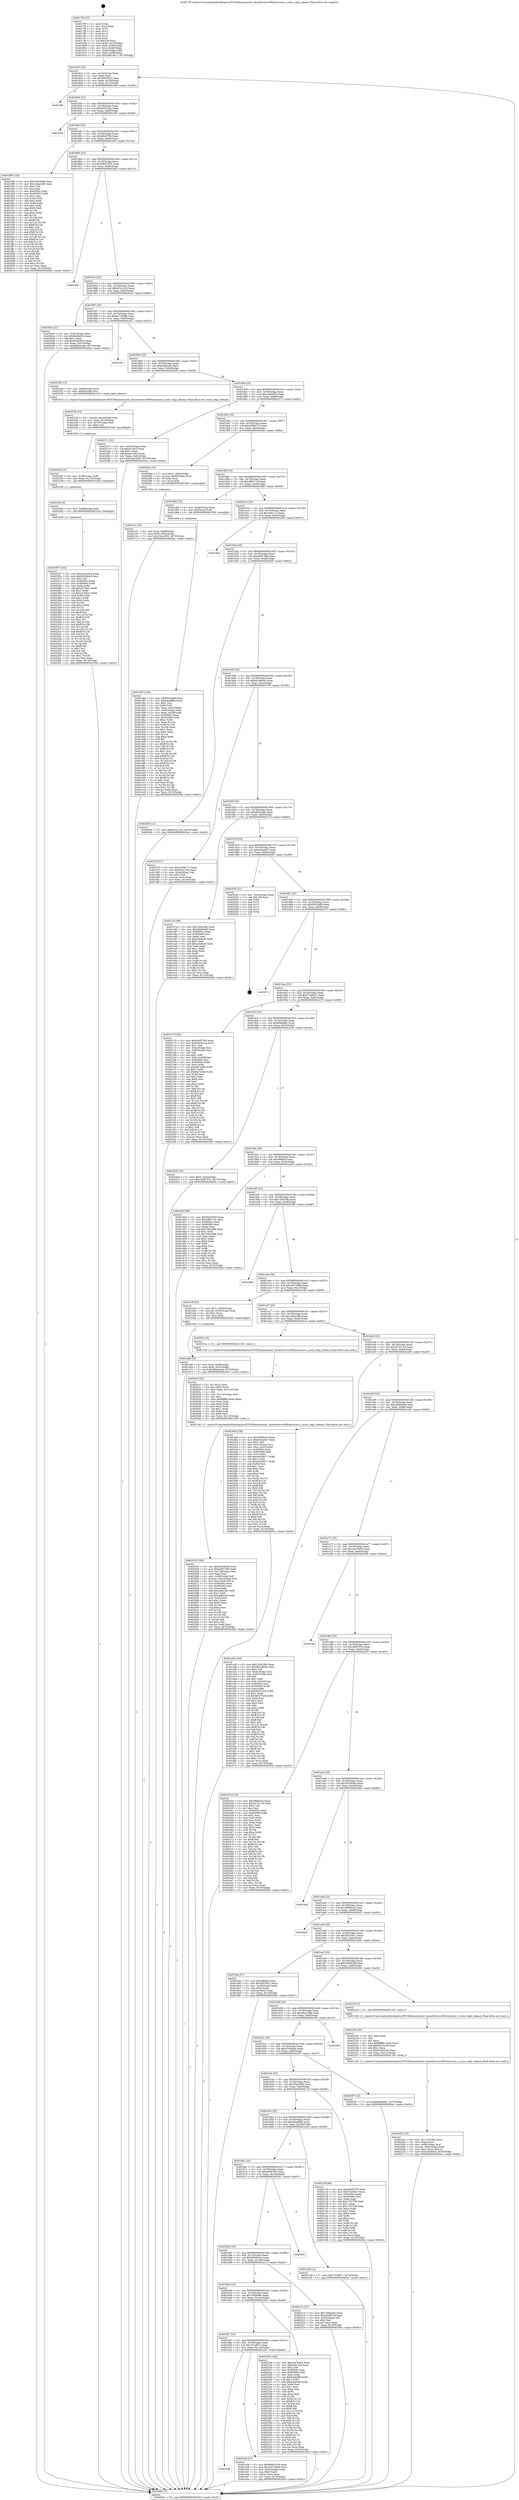 digraph "0x4017f0" {
  label = "0x4017f0 (/mnt/c/Users/mathe/Desktop/tcc/POCII/binaries/extr_linuxdriverss390charzcore.c_zcore_reipl_release_Final-ollvm.out::main(0))"
  labelloc = "t"
  node[shape=record]

  Entry [label="",width=0.3,height=0.3,shape=circle,fillcolor=black,style=filled]
  "0x40181f" [label="{
     0x40181f [23]\l
     | [instrs]\l
     &nbsp;&nbsp;0x40181f \<+3\>: mov -0x74(%rbp),%eax\l
     &nbsp;&nbsp;0x401822 \<+2\>: mov %eax,%ecx\l
     &nbsp;&nbsp;0x401824 \<+6\>: sub $0x8391f912,%ecx\l
     &nbsp;&nbsp;0x40182a \<+3\>: mov %eax,-0x78(%rbp)\l
     &nbsp;&nbsp;0x40182d \<+3\>: mov %ecx,-0x7c(%rbp)\l
     &nbsp;&nbsp;0x401830 \<+6\>: je 0000000000401bf5 \<main+0x405\>\l
  }"]
  "0x401bf5" [label="{
     0x401bf5\l
  }", style=dashed]
  "0x401836" [label="{
     0x401836 [22]\l
     | [instrs]\l
     &nbsp;&nbsp;0x401836 \<+5\>: jmp 000000000040183b \<main+0x4b\>\l
     &nbsp;&nbsp;0x40183b \<+3\>: mov -0x78(%rbp),%eax\l
     &nbsp;&nbsp;0x40183e \<+5\>: sub $0x8a507a4c,%eax\l
     &nbsp;&nbsp;0x401843 \<+3\>: mov %eax,-0x80(%rbp)\l
     &nbsp;&nbsp;0x401846 \<+6\>: je 0000000000401c85 \<main+0x495\>\l
  }"]
  Exit [label="",width=0.3,height=0.3,shape=circle,fillcolor=black,style=filled,peripheries=2]
  "0x401c85" [label="{
     0x401c85\l
  }", style=dashed]
  "0x40184c" [label="{
     0x40184c [25]\l
     | [instrs]\l
     &nbsp;&nbsp;0x40184c \<+5\>: jmp 0000000000401851 \<main+0x61\>\l
     &nbsp;&nbsp;0x401851 \<+3\>: mov -0x78(%rbp),%eax\l
     &nbsp;&nbsp;0x401854 \<+5\>: sub $0x8fc42794,%eax\l
     &nbsp;&nbsp;0x401859 \<+6\>: mov %eax,-0x84(%rbp)\l
     &nbsp;&nbsp;0x40185f \<+6\>: je 0000000000401f94 \<main+0x7a4\>\l
  }"]
  "0x402367" [label="{
     0x402367 [144]\l
     | [instrs]\l
     &nbsp;&nbsp;0x402367 \<+5\>: mov $0x2ea76404,%eax\l
     &nbsp;&nbsp;0x40236c \<+5\>: mov $0x52556cb4,%esi\l
     &nbsp;&nbsp;0x402371 \<+2\>: mov $0x1,%cl\l
     &nbsp;&nbsp;0x402373 \<+7\>: mov 0x40505c,%edx\l
     &nbsp;&nbsp;0x40237a \<+8\>: mov 0x405060,%r8d\l
     &nbsp;&nbsp;0x402382 \<+3\>: mov %edx,%r9d\l
     &nbsp;&nbsp;0x402385 \<+7\>: add $0xe2784e1,%r9d\l
     &nbsp;&nbsp;0x40238c \<+4\>: sub $0x1,%r9d\l
     &nbsp;&nbsp;0x402390 \<+7\>: sub $0xe2784e1,%r9d\l
     &nbsp;&nbsp;0x402397 \<+4\>: imul %r9d,%edx\l
     &nbsp;&nbsp;0x40239b \<+3\>: and $0x1,%edx\l
     &nbsp;&nbsp;0x40239e \<+3\>: cmp $0x0,%edx\l
     &nbsp;&nbsp;0x4023a1 \<+4\>: sete %r10b\l
     &nbsp;&nbsp;0x4023a5 \<+4\>: cmp $0xa,%r8d\l
     &nbsp;&nbsp;0x4023a9 \<+4\>: setl %r11b\l
     &nbsp;&nbsp;0x4023ad \<+3\>: mov %r10b,%bl\l
     &nbsp;&nbsp;0x4023b0 \<+3\>: xor $0xff,%bl\l
     &nbsp;&nbsp;0x4023b3 \<+3\>: mov %r11b,%r14b\l
     &nbsp;&nbsp;0x4023b6 \<+4\>: xor $0xff,%r14b\l
     &nbsp;&nbsp;0x4023ba \<+3\>: xor $0x1,%cl\l
     &nbsp;&nbsp;0x4023bd \<+3\>: mov %bl,%r15b\l
     &nbsp;&nbsp;0x4023c0 \<+4\>: and $0xff,%r15b\l
     &nbsp;&nbsp;0x4023c4 \<+3\>: and %cl,%r10b\l
     &nbsp;&nbsp;0x4023c7 \<+3\>: mov %r14b,%r12b\l
     &nbsp;&nbsp;0x4023ca \<+4\>: and $0xff,%r12b\l
     &nbsp;&nbsp;0x4023ce \<+3\>: and %cl,%r11b\l
     &nbsp;&nbsp;0x4023d1 \<+3\>: or %r10b,%r15b\l
     &nbsp;&nbsp;0x4023d4 \<+3\>: or %r11b,%r12b\l
     &nbsp;&nbsp;0x4023d7 \<+3\>: xor %r12b,%r15b\l
     &nbsp;&nbsp;0x4023da \<+3\>: or %r14b,%bl\l
     &nbsp;&nbsp;0x4023dd \<+3\>: xor $0xff,%bl\l
     &nbsp;&nbsp;0x4023e0 \<+3\>: or $0x1,%cl\l
     &nbsp;&nbsp;0x4023e3 \<+2\>: and %cl,%bl\l
     &nbsp;&nbsp;0x4023e5 \<+3\>: or %bl,%r15b\l
     &nbsp;&nbsp;0x4023e8 \<+4\>: test $0x1,%r15b\l
     &nbsp;&nbsp;0x4023ec \<+3\>: cmovne %esi,%eax\l
     &nbsp;&nbsp;0x4023ef \<+3\>: mov %eax,-0x74(%rbp)\l
     &nbsp;&nbsp;0x4023f2 \<+5\>: jmp 000000000040264c \<main+0xe5c\>\l
  }"]
  "0x401f94" [label="{
     0x401f94 [134]\l
     | [instrs]\l
     &nbsp;&nbsp;0x401f94 \<+5\>: mov $0x3633d5dd,%eax\l
     &nbsp;&nbsp;0x401f99 \<+5\>: mov $0x1d4ac286,%ecx\l
     &nbsp;&nbsp;0x401f9e \<+2\>: mov $0x1,%dl\l
     &nbsp;&nbsp;0x401fa0 \<+2\>: xor %esi,%esi\l
     &nbsp;&nbsp;0x401fa2 \<+7\>: mov 0x40505c,%edi\l
     &nbsp;&nbsp;0x401fa9 \<+8\>: mov 0x405060,%r8d\l
     &nbsp;&nbsp;0x401fb1 \<+3\>: sub $0x1,%esi\l
     &nbsp;&nbsp;0x401fb4 \<+3\>: mov %edi,%r9d\l
     &nbsp;&nbsp;0x401fb7 \<+3\>: add %esi,%r9d\l
     &nbsp;&nbsp;0x401fba \<+4\>: imul %r9d,%edi\l
     &nbsp;&nbsp;0x401fbe \<+3\>: and $0x1,%edi\l
     &nbsp;&nbsp;0x401fc1 \<+3\>: cmp $0x0,%edi\l
     &nbsp;&nbsp;0x401fc4 \<+4\>: sete %r10b\l
     &nbsp;&nbsp;0x401fc8 \<+4\>: cmp $0xa,%r8d\l
     &nbsp;&nbsp;0x401fcc \<+4\>: setl %r11b\l
     &nbsp;&nbsp;0x401fd0 \<+3\>: mov %r10b,%bl\l
     &nbsp;&nbsp;0x401fd3 \<+3\>: xor $0xff,%bl\l
     &nbsp;&nbsp;0x401fd6 \<+3\>: mov %r11b,%r14b\l
     &nbsp;&nbsp;0x401fd9 \<+4\>: xor $0xff,%r14b\l
     &nbsp;&nbsp;0x401fdd \<+3\>: xor $0x1,%dl\l
     &nbsp;&nbsp;0x401fe0 \<+3\>: mov %bl,%r15b\l
     &nbsp;&nbsp;0x401fe3 \<+4\>: and $0xff,%r15b\l
     &nbsp;&nbsp;0x401fe7 \<+3\>: and %dl,%r10b\l
     &nbsp;&nbsp;0x401fea \<+3\>: mov %r14b,%r12b\l
     &nbsp;&nbsp;0x401fed \<+4\>: and $0xff,%r12b\l
     &nbsp;&nbsp;0x401ff1 \<+3\>: and %dl,%r11b\l
     &nbsp;&nbsp;0x401ff4 \<+3\>: or %r10b,%r15b\l
     &nbsp;&nbsp;0x401ff7 \<+3\>: or %r11b,%r12b\l
     &nbsp;&nbsp;0x401ffa \<+3\>: xor %r12b,%r15b\l
     &nbsp;&nbsp;0x401ffd \<+3\>: or %r14b,%bl\l
     &nbsp;&nbsp;0x402000 \<+3\>: xor $0xff,%bl\l
     &nbsp;&nbsp;0x402003 \<+3\>: or $0x1,%dl\l
     &nbsp;&nbsp;0x402006 \<+2\>: and %dl,%bl\l
     &nbsp;&nbsp;0x402008 \<+3\>: or %bl,%r15b\l
     &nbsp;&nbsp;0x40200b \<+4\>: test $0x1,%r15b\l
     &nbsp;&nbsp;0x40200f \<+3\>: cmovne %ecx,%eax\l
     &nbsp;&nbsp;0x402012 \<+3\>: mov %eax,-0x74(%rbp)\l
     &nbsp;&nbsp;0x402015 \<+5\>: jmp 000000000040264c \<main+0xe5c\>\l
  }"]
  "0x401865" [label="{
     0x401865 [25]\l
     | [instrs]\l
     &nbsp;&nbsp;0x401865 \<+5\>: jmp 000000000040186a \<main+0x7a\>\l
     &nbsp;&nbsp;0x40186a \<+3\>: mov -0x78(%rbp),%eax\l
     &nbsp;&nbsp;0x40186d \<+5\>: sub $0x99001979,%eax\l
     &nbsp;&nbsp;0x401872 \<+6\>: mov %eax,-0x88(%rbp)\l
     &nbsp;&nbsp;0x401878 \<+6\>: je 0000000000402403 \<main+0xc13\>\l
  }"]
  "0x40235e" [label="{
     0x40235e [9]\l
     | [instrs]\l
     &nbsp;&nbsp;0x40235e \<+4\>: mov -0x68(%rbp),%rdi\l
     &nbsp;&nbsp;0x402362 \<+5\>: call 0000000000401030 \<free@plt\>\l
     | [calls]\l
     &nbsp;&nbsp;0x401030 \{1\} (unknown)\l
  }"]
  "0x402403" [label="{
     0x402403\l
  }", style=dashed]
  "0x40187e" [label="{
     0x40187e [25]\l
     | [instrs]\l
     &nbsp;&nbsp;0x40187e \<+5\>: jmp 0000000000401883 \<main+0x93\>\l
     &nbsp;&nbsp;0x401883 \<+3\>: mov -0x78(%rbp),%eax\l
     &nbsp;&nbsp;0x401886 \<+5\>: sub $0x9c52c142,%eax\l
     &nbsp;&nbsp;0x40188b \<+6\>: mov %eax,-0x8c(%rbp)\l
     &nbsp;&nbsp;0x401891 \<+6\>: je 00000000004020cb \<main+0x8db\>\l
  }"]
  "0x40234f" [label="{
     0x40234f [15]\l
     | [instrs]\l
     &nbsp;&nbsp;0x40234f \<+4\>: mov -0x58(%rbp),%rdi\l
     &nbsp;&nbsp;0x402353 \<+6\>: mov %eax,-0x120(%rbp)\l
     &nbsp;&nbsp;0x402359 \<+5\>: call 0000000000401030 \<free@plt\>\l
     | [calls]\l
     &nbsp;&nbsp;0x401030 \{1\} (unknown)\l
  }"]
  "0x4020cb" [label="{
     0x4020cb [31]\l
     | [instrs]\l
     &nbsp;&nbsp;0x4020cb \<+3\>: mov -0x5c(%rbp),%eax\l
     &nbsp;&nbsp;0x4020ce \<+5\>: sub $0x9b49e002,%eax\l
     &nbsp;&nbsp;0x4020d3 \<+3\>: add $0x1,%eax\l
     &nbsp;&nbsp;0x4020d6 \<+5\>: add $0x9b49e002,%eax\l
     &nbsp;&nbsp;0x4020db \<+3\>: mov %eax,-0x5c(%rbp)\l
     &nbsp;&nbsp;0x4020de \<+7\>: movl $0xdbb5ceda,-0x74(%rbp)\l
     &nbsp;&nbsp;0x4020e5 \<+5\>: jmp 000000000040264c \<main+0xe5c\>\l
  }"]
  "0x401897" [label="{
     0x401897 [25]\l
     | [instrs]\l
     &nbsp;&nbsp;0x401897 \<+5\>: jmp 000000000040189c \<main+0xac\>\l
     &nbsp;&nbsp;0x40189c \<+3\>: mov -0x78(%rbp),%eax\l
     &nbsp;&nbsp;0x40189f \<+5\>: sub $0xae730588,%eax\l
     &nbsp;&nbsp;0x4018a4 \<+6\>: mov %eax,-0x90(%rbp)\l
     &nbsp;&nbsp;0x4018aa \<+6\>: je 0000000000401d21 \<main+0x531\>\l
  }"]
  "0x402338" [label="{
     0x402338 [23]\l
     | [instrs]\l
     &nbsp;&nbsp;0x402338 \<+10\>: movabs $0x4030b6,%rdi\l
     &nbsp;&nbsp;0x402342 \<+3\>: mov %eax,-0x70(%rbp)\l
     &nbsp;&nbsp;0x402345 \<+3\>: mov -0x70(%rbp),%esi\l
     &nbsp;&nbsp;0x402348 \<+2\>: mov $0x0,%al\l
     &nbsp;&nbsp;0x40234a \<+5\>: call 0000000000401040 \<printf@plt\>\l
     | [calls]\l
     &nbsp;&nbsp;0x401040 \{1\} (unknown)\l
  }"]
  "0x401d21" [label="{
     0x401d21\l
  }", style=dashed]
  "0x4018b0" [label="{
     0x4018b0 [25]\l
     | [instrs]\l
     &nbsp;&nbsp;0x4018b0 \<+5\>: jmp 00000000004018b5 \<main+0xc5\>\l
     &nbsp;&nbsp;0x4018b5 \<+3\>: mov -0x78(%rbp),%eax\l
     &nbsp;&nbsp;0x4018b8 \<+5\>: sub $0xbcbfc244,%eax\l
     &nbsp;&nbsp;0x4018bd \<+6\>: mov %eax,-0x94(%rbp)\l
     &nbsp;&nbsp;0x4018c3 \<+6\>: je 000000000040232b \<main+0xb3b\>\l
  }"]
  "0x40225c" [label="{
     0x40225c [32]\l
     | [instrs]\l
     &nbsp;&nbsp;0x40225c \<+6\>: mov -0x11c(%rbp),%ecx\l
     &nbsp;&nbsp;0x402262 \<+3\>: imul %eax,%ecx\l
     &nbsp;&nbsp;0x402265 \<+4\>: mov -0x68(%rbp),%rsi\l
     &nbsp;&nbsp;0x402269 \<+4\>: movslq -0x6c(%rbp),%rdi\l
     &nbsp;&nbsp;0x40226d \<+3\>: mov %ecx,(%rsi,%rdi,4)\l
     &nbsp;&nbsp;0x402270 \<+7\>: movl $0xc2826d16,-0x74(%rbp)\l
     &nbsp;&nbsp;0x402277 \<+5\>: jmp 000000000040264c \<main+0xe5c\>\l
  }"]
  "0x40232b" [label="{
     0x40232b [13]\l
     | [instrs]\l
     &nbsp;&nbsp;0x40232b \<+4\>: mov -0x58(%rbp),%rdi\l
     &nbsp;&nbsp;0x40232f \<+4\>: mov -0x68(%rbp),%rsi\l
     &nbsp;&nbsp;0x402333 \<+5\>: call 0000000000401610 \<zcore_reipl_release\>\l
     | [calls]\l
     &nbsp;&nbsp;0x401610 \{1\} (/mnt/c/Users/mathe/Desktop/tcc/POCII/binaries/extr_linuxdriverss390charzcore.c_zcore_reipl_release_Final-ollvm.out::zcore_reipl_release)\l
  }"]
  "0x4018c9" [label="{
     0x4018c9 [25]\l
     | [instrs]\l
     &nbsp;&nbsp;0x4018c9 \<+5\>: jmp 00000000004018ce \<main+0xde\>\l
     &nbsp;&nbsp;0x4018ce \<+3\>: mov -0x78(%rbp),%eax\l
     &nbsp;&nbsp;0x4018d1 \<+5\>: sub $0xc2826d16,%eax\l
     &nbsp;&nbsp;0x4018d6 \<+6\>: mov %eax,-0x98(%rbp)\l
     &nbsp;&nbsp;0x4018dc \<+6\>: je 000000000040227c \<main+0xa8c\>\l
  }"]
  "0x402234" [label="{
     0x402234 [40]\l
     | [instrs]\l
     &nbsp;&nbsp;0x402234 \<+5\>: mov $0x2,%ecx\l
     &nbsp;&nbsp;0x402239 \<+1\>: cltd\l
     &nbsp;&nbsp;0x40223a \<+2\>: idiv %ecx\l
     &nbsp;&nbsp;0x40223c \<+6\>: imul $0xfffffffe,%edx,%ecx\l
     &nbsp;&nbsp;0x402242 \<+6\>: add $0x8332d1d8,%ecx\l
     &nbsp;&nbsp;0x402248 \<+3\>: add $0x1,%ecx\l
     &nbsp;&nbsp;0x40224b \<+6\>: sub $0x8332d1d8,%ecx\l
     &nbsp;&nbsp;0x402251 \<+6\>: mov %ecx,-0x11c(%rbp)\l
     &nbsp;&nbsp;0x402257 \<+5\>: call 0000000000401160 \<next_i\>\l
     | [calls]\l
     &nbsp;&nbsp;0x401160 \{1\} (/mnt/c/Users/mathe/Desktop/tcc/POCII/binaries/extr_linuxdriverss390charzcore.c_zcore_reipl_release_Final-ollvm.out::next_i)\l
  }"]
  "0x40227c" [label="{
     0x40227c [31]\l
     | [instrs]\l
     &nbsp;&nbsp;0x40227c \<+3\>: mov -0x6c(%rbp),%eax\l
     &nbsp;&nbsp;0x40227f \<+5\>: sub $0xec1c81f,%eax\l
     &nbsp;&nbsp;0x402284 \<+3\>: add $0x1,%eax\l
     &nbsp;&nbsp;0x402287 \<+5\>: add $0xec1c81f,%eax\l
     &nbsp;&nbsp;0x40228c \<+3\>: mov %eax,-0x6c(%rbp)\l
     &nbsp;&nbsp;0x40228f \<+7\>: movl $0x53ac4385,-0x74(%rbp)\l
     &nbsp;&nbsp;0x402296 \<+5\>: jmp 000000000040264c \<main+0xe5c\>\l
  }"]
  "0x4018e2" [label="{
     0x4018e2 [25]\l
     | [instrs]\l
     &nbsp;&nbsp;0x4018e2 \<+5\>: jmp 00000000004018e7 \<main+0xf7\>\l
     &nbsp;&nbsp;0x4018e7 \<+3\>: mov -0x78(%rbp),%eax\l
     &nbsp;&nbsp;0x4018ea \<+5\>: sub $0xc5086715,%eax\l
     &nbsp;&nbsp;0x4018ef \<+6\>: mov %eax,-0x9c(%rbp)\l
     &nbsp;&nbsp;0x4018f5 \<+6\>: je 00000000004020ea \<main+0x8fa\>\l
  }"]
  "0x402101" [label="{
     0x402101 [23]\l
     | [instrs]\l
     &nbsp;&nbsp;0x402101 \<+4\>: mov %rax,-0x68(%rbp)\l
     &nbsp;&nbsp;0x402105 \<+7\>: movl $0x0,-0x6c(%rbp)\l
     &nbsp;&nbsp;0x40210c \<+7\>: movl $0x53ac4385,-0x74(%rbp)\l
     &nbsp;&nbsp;0x402113 \<+5\>: jmp 000000000040264c \<main+0xe5c\>\l
  }"]
  "0x4020ea" [label="{
     0x4020ea [23]\l
     | [instrs]\l
     &nbsp;&nbsp;0x4020ea \<+7\>: movl $0x1,-0x60(%rbp)\l
     &nbsp;&nbsp;0x4020f1 \<+4\>: movslq -0x60(%rbp),%rax\l
     &nbsp;&nbsp;0x4020f5 \<+4\>: shl $0x2,%rax\l
     &nbsp;&nbsp;0x4020f9 \<+3\>: mov %rax,%rdi\l
     &nbsp;&nbsp;0x4020fc \<+5\>: call 0000000000401050 \<malloc@plt\>\l
     | [calls]\l
     &nbsp;&nbsp;0x401050 \{1\} (unknown)\l
  }"]
  "0x4018fb" [label="{
     0x4018fb [25]\l
     | [instrs]\l
     &nbsp;&nbsp;0x4018fb \<+5\>: jmp 0000000000401900 \<main+0x110\>\l
     &nbsp;&nbsp;0x401900 \<+3\>: mov -0x78(%rbp),%eax\l
     &nbsp;&nbsp;0x401903 \<+5\>: sub $0xcf8071c6,%eax\l
     &nbsp;&nbsp;0x401908 \<+6\>: mov %eax,-0xa0(%rbp)\l
     &nbsp;&nbsp;0x40190e \<+6\>: je 0000000000401d85 \<main+0x595\>\l
  }"]
  "0x402053" [label="{
     0x402053 [108]\l
     | [instrs]\l
     &nbsp;&nbsp;0x402053 \<+5\>: mov $0x3633d5dd,%ecx\l
     &nbsp;&nbsp;0x402058 \<+5\>: mov $0xd2f573d9,%edx\l
     &nbsp;&nbsp;0x40205d \<+6\>: mov -0x118(%rbp),%esi\l
     &nbsp;&nbsp;0x402063 \<+3\>: imul %eax,%esi\l
     &nbsp;&nbsp;0x402066 \<+4\>: mov -0x58(%rbp),%r8\l
     &nbsp;&nbsp;0x40206a \<+4\>: movslq -0x5c(%rbp),%r9\l
     &nbsp;&nbsp;0x40206e \<+4\>: mov %esi,(%r8,%r9,4)\l
     &nbsp;&nbsp;0x402072 \<+7\>: mov 0x40505c,%eax\l
     &nbsp;&nbsp;0x402079 \<+7\>: mov 0x405060,%esi\l
     &nbsp;&nbsp;0x402080 \<+2\>: mov %eax,%edi\l
     &nbsp;&nbsp;0x402082 \<+6\>: add $0xca8dc26c,%edi\l
     &nbsp;&nbsp;0x402088 \<+3\>: sub $0x1,%edi\l
     &nbsp;&nbsp;0x40208b \<+6\>: sub $0xca8dc26c,%edi\l
     &nbsp;&nbsp;0x402091 \<+3\>: imul %edi,%eax\l
     &nbsp;&nbsp;0x402094 \<+3\>: and $0x1,%eax\l
     &nbsp;&nbsp;0x402097 \<+3\>: cmp $0x0,%eax\l
     &nbsp;&nbsp;0x40209a \<+4\>: sete %r10b\l
     &nbsp;&nbsp;0x40209e \<+3\>: cmp $0xa,%esi\l
     &nbsp;&nbsp;0x4020a1 \<+4\>: setl %r11b\l
     &nbsp;&nbsp;0x4020a5 \<+3\>: mov %r10b,%bl\l
     &nbsp;&nbsp;0x4020a8 \<+3\>: and %r11b,%bl\l
     &nbsp;&nbsp;0x4020ab \<+3\>: xor %r11b,%r10b\l
     &nbsp;&nbsp;0x4020ae \<+3\>: or %r10b,%bl\l
     &nbsp;&nbsp;0x4020b1 \<+3\>: test $0x1,%bl\l
     &nbsp;&nbsp;0x4020b4 \<+3\>: cmovne %edx,%ecx\l
     &nbsp;&nbsp;0x4020b7 \<+3\>: mov %ecx,-0x74(%rbp)\l
     &nbsp;&nbsp;0x4020ba \<+5\>: jmp 000000000040264c \<main+0xe5c\>\l
  }"]
  "0x401d85" [label="{
     0x401d85 [13]\l
     | [instrs]\l
     &nbsp;&nbsp;0x401d85 \<+4\>: mov -0x48(%rbp),%rax\l
     &nbsp;&nbsp;0x401d89 \<+4\>: mov 0x8(%rax),%rdi\l
     &nbsp;&nbsp;0x401d8d \<+5\>: call 0000000000401060 \<atoi@plt\>\l
     | [calls]\l
     &nbsp;&nbsp;0x401060 \{1\} (unknown)\l
  }"]
  "0x401914" [label="{
     0x401914 [25]\l
     | [instrs]\l
     &nbsp;&nbsp;0x401914 \<+5\>: jmp 0000000000401919 \<main+0x129\>\l
     &nbsp;&nbsp;0x401919 \<+3\>: mov -0x78(%rbp),%eax\l
     &nbsp;&nbsp;0x40191c \<+5\>: sub $0xcfcf111a,%eax\l
     &nbsp;&nbsp;0x401921 \<+6\>: mov %eax,-0xa4(%rbp)\l
     &nbsp;&nbsp;0x401927 \<+6\>: je 0000000000402564 \<main+0xd74\>\l
  }"]
  "0x40201f" [label="{
     0x40201f [52]\l
     | [instrs]\l
     &nbsp;&nbsp;0x40201f \<+2\>: xor %ecx,%ecx\l
     &nbsp;&nbsp;0x402021 \<+5\>: mov $0x2,%edx\l
     &nbsp;&nbsp;0x402026 \<+6\>: mov %edx,-0x114(%rbp)\l
     &nbsp;&nbsp;0x40202c \<+1\>: cltd\l
     &nbsp;&nbsp;0x40202d \<+6\>: mov -0x114(%rbp),%esi\l
     &nbsp;&nbsp;0x402033 \<+2\>: idiv %esi\l
     &nbsp;&nbsp;0x402035 \<+6\>: imul $0xfffffffe,%edx,%edx\l
     &nbsp;&nbsp;0x40203b \<+2\>: mov %ecx,%edi\l
     &nbsp;&nbsp;0x40203d \<+2\>: sub %edx,%edi\l
     &nbsp;&nbsp;0x40203f \<+2\>: mov %ecx,%edx\l
     &nbsp;&nbsp;0x402041 \<+3\>: sub $0x1,%edx\l
     &nbsp;&nbsp;0x402044 \<+2\>: add %edx,%edi\l
     &nbsp;&nbsp;0x402046 \<+2\>: sub %edi,%ecx\l
     &nbsp;&nbsp;0x402048 \<+6\>: mov %ecx,-0x118(%rbp)\l
     &nbsp;&nbsp;0x40204e \<+5\>: call 0000000000401160 \<next_i\>\l
     | [calls]\l
     &nbsp;&nbsp;0x401160 \{1\} (/mnt/c/Users/mathe/Desktop/tcc/POCII/binaries/extr_linuxdriverss390charzcore.c_zcore_reipl_release_Final-ollvm.out::next_i)\l
  }"]
  "0x402564" [label="{
     0x402564\l
  }", style=dashed]
  "0x40192d" [label="{
     0x40192d [25]\l
     | [instrs]\l
     &nbsp;&nbsp;0x40192d \<+5\>: jmp 0000000000401932 \<main+0x142\>\l
     &nbsp;&nbsp;0x401932 \<+3\>: mov -0x78(%rbp),%eax\l
     &nbsp;&nbsp;0x401935 \<+5\>: sub $0xd2f573d9,%eax\l
     &nbsp;&nbsp;0x40193a \<+6\>: mov %eax,-0xa8(%rbp)\l
     &nbsp;&nbsp;0x401940 \<+6\>: je 00000000004020bf \<main+0x8cf\>\l
  }"]
  "0x401e66" [label="{
     0x401e66 [23]\l
     | [instrs]\l
     &nbsp;&nbsp;0x401e66 \<+4\>: mov %rax,-0x58(%rbp)\l
     &nbsp;&nbsp;0x401e6a \<+7\>: movl $0x0,-0x5c(%rbp)\l
     &nbsp;&nbsp;0x401e71 \<+7\>: movl $0xdbb5ceda,-0x74(%rbp)\l
     &nbsp;&nbsp;0x401e78 \<+5\>: jmp 000000000040264c \<main+0xe5c\>\l
  }"]
  "0x4020bf" [label="{
     0x4020bf [12]\l
     | [instrs]\l
     &nbsp;&nbsp;0x4020bf \<+7\>: movl $0x9c52c142,-0x74(%rbp)\l
     &nbsp;&nbsp;0x4020c6 \<+5\>: jmp 000000000040264c \<main+0xe5c\>\l
  }"]
  "0x401946" [label="{
     0x401946 [25]\l
     | [instrs]\l
     &nbsp;&nbsp;0x401946 \<+5\>: jmp 000000000040194b \<main+0x15b\>\l
     &nbsp;&nbsp;0x40194b \<+3\>: mov -0x78(%rbp),%eax\l
     &nbsp;&nbsp;0x40194e \<+5\>: sub $0xd91b8ed4,%eax\l
     &nbsp;&nbsp;0x401953 \<+6\>: mov %eax,-0xac(%rbp)\l
     &nbsp;&nbsp;0x401959 \<+6\>: je 0000000000401f79 \<main+0x789\>\l
  }"]
  "0x401bd0" [label="{
     0x401bd0\l
  }", style=dashed]
  "0x401f79" [label="{
     0x401f79 [27]\l
     | [instrs]\l
     &nbsp;&nbsp;0x401f79 \<+5\>: mov $0xc5086715,%eax\l
     &nbsp;&nbsp;0x401f7e \<+5\>: mov $0x8fc42794,%ecx\l
     &nbsp;&nbsp;0x401f83 \<+3\>: mov -0x2e(%rbp),%dl\l
     &nbsp;&nbsp;0x401f86 \<+3\>: test $0x1,%dl\l
     &nbsp;&nbsp;0x401f89 \<+3\>: cmovne %ecx,%eax\l
     &nbsp;&nbsp;0x401f8c \<+3\>: mov %eax,-0x74(%rbp)\l
     &nbsp;&nbsp;0x401f8f \<+5\>: jmp 000000000040264c \<main+0xe5c\>\l
  }"]
  "0x40195f" [label="{
     0x40195f [25]\l
     | [instrs]\l
     &nbsp;&nbsp;0x40195f \<+5\>: jmp 0000000000401964 \<main+0x174\>\l
     &nbsp;&nbsp;0x401964 \<+3\>: mov -0x78(%rbp),%eax\l
     &nbsp;&nbsp;0x401967 \<+5\>: sub $0xdbb5ceda,%eax\l
     &nbsp;&nbsp;0x40196c \<+6\>: mov %eax,-0xb0(%rbp)\l
     &nbsp;&nbsp;0x401972 \<+6\>: je 0000000000401e7d \<main+0x68d\>\l
  }"]
  "0x401e34" [label="{
     0x401e34 [27]\l
     | [instrs]\l
     &nbsp;&nbsp;0x401e34 \<+5\>: mov $0x99001979,%eax\l
     &nbsp;&nbsp;0x401e39 \<+5\>: mov $0x16274489,%ecx\l
     &nbsp;&nbsp;0x401e3e \<+3\>: mov -0x34(%rbp),%edx\l
     &nbsp;&nbsp;0x401e41 \<+3\>: cmp $0x0,%edx\l
     &nbsp;&nbsp;0x401e44 \<+3\>: cmove %ecx,%eax\l
     &nbsp;&nbsp;0x401e47 \<+3\>: mov %eax,-0x74(%rbp)\l
     &nbsp;&nbsp;0x401e4a \<+5\>: jmp 000000000040264c \<main+0xe5c\>\l
  }"]
  "0x401e7d" [label="{
     0x401e7d [88]\l
     | [instrs]\l
     &nbsp;&nbsp;0x401e7d \<+5\>: mov $0x15f4539b,%eax\l
     &nbsp;&nbsp;0x401e82 \<+5\>: mov $0x2bb9da90,%ecx\l
     &nbsp;&nbsp;0x401e87 \<+7\>: mov 0x40505c,%edx\l
     &nbsp;&nbsp;0x401e8e \<+7\>: mov 0x405060,%esi\l
     &nbsp;&nbsp;0x401e95 \<+2\>: mov %edx,%edi\l
     &nbsp;&nbsp;0x401e97 \<+6\>: sub $0xac5efa48,%edi\l
     &nbsp;&nbsp;0x401e9d \<+3\>: sub $0x1,%edi\l
     &nbsp;&nbsp;0x401ea0 \<+6\>: add $0xac5efa48,%edi\l
     &nbsp;&nbsp;0x401ea6 \<+3\>: imul %edi,%edx\l
     &nbsp;&nbsp;0x401ea9 \<+3\>: and $0x1,%edx\l
     &nbsp;&nbsp;0x401eac \<+3\>: cmp $0x0,%edx\l
     &nbsp;&nbsp;0x401eaf \<+4\>: sete %r8b\l
     &nbsp;&nbsp;0x401eb3 \<+3\>: cmp $0xa,%esi\l
     &nbsp;&nbsp;0x401eb6 \<+4\>: setl %r9b\l
     &nbsp;&nbsp;0x401eba \<+3\>: mov %r8b,%r10b\l
     &nbsp;&nbsp;0x401ebd \<+3\>: and %r9b,%r10b\l
     &nbsp;&nbsp;0x401ec0 \<+3\>: xor %r9b,%r8b\l
     &nbsp;&nbsp;0x401ec3 \<+3\>: or %r8b,%r10b\l
     &nbsp;&nbsp;0x401ec6 \<+4\>: test $0x1,%r10b\l
     &nbsp;&nbsp;0x401eca \<+3\>: cmovne %ecx,%eax\l
     &nbsp;&nbsp;0x401ecd \<+3\>: mov %eax,-0x74(%rbp)\l
     &nbsp;&nbsp;0x401ed0 \<+5\>: jmp 000000000040264c \<main+0xe5c\>\l
  }"]
  "0x401978" [label="{
     0x401978 [25]\l
     | [instrs]\l
     &nbsp;&nbsp;0x401978 \<+5\>: jmp 000000000040197d \<main+0x18d\>\l
     &nbsp;&nbsp;0x40197d \<+3\>: mov -0x78(%rbp),%eax\l
     &nbsp;&nbsp;0x401980 \<+5\>: sub $0xdc0ee8a7,%eax\l
     &nbsp;&nbsp;0x401985 \<+6\>: mov %eax,-0xb4(%rbp)\l
     &nbsp;&nbsp;0x40198b \<+6\>: je 000000000040254f \<main+0xd5f\>\l
  }"]
  "0x401bb7" [label="{
     0x401bb7 [25]\l
     | [instrs]\l
     &nbsp;&nbsp;0x401bb7 \<+5\>: jmp 0000000000401bbc \<main+0x3cc\>\l
     &nbsp;&nbsp;0x401bbc \<+3\>: mov -0x78(%rbp),%eax\l
     &nbsp;&nbsp;0x401bbf \<+5\>: sub $0x747bf07c,%eax\l
     &nbsp;&nbsp;0x401bc4 \<+6\>: mov %eax,-0x110(%rbp)\l
     &nbsp;&nbsp;0x401bca \<+6\>: je 0000000000401e34 \<main+0x644\>\l
  }"]
  "0x40254f" [label="{
     0x40254f [21]\l
     | [instrs]\l
     &nbsp;&nbsp;0x40254f \<+3\>: mov -0x2c(%rbp),%eax\l
     &nbsp;&nbsp;0x402552 \<+7\>: add $0x108,%rsp\l
     &nbsp;&nbsp;0x402559 \<+1\>: pop %rbx\l
     &nbsp;&nbsp;0x40255a \<+2\>: pop %r12\l
     &nbsp;&nbsp;0x40255c \<+2\>: pop %r13\l
     &nbsp;&nbsp;0x40255e \<+2\>: pop %r14\l
     &nbsp;&nbsp;0x402560 \<+2\>: pop %r15\l
     &nbsp;&nbsp;0x402562 \<+1\>: pop %rbp\l
     &nbsp;&nbsp;0x402563 \<+1\>: ret\l
  }"]
  "0x401991" [label="{
     0x401991 [25]\l
     | [instrs]\l
     &nbsp;&nbsp;0x401991 \<+5\>: jmp 0000000000401996 \<main+0x1a6\>\l
     &nbsp;&nbsp;0x401996 \<+3\>: mov -0x78(%rbp),%eax\l
     &nbsp;&nbsp;0x401999 \<+5\>: sub $0xf5b52b69,%eax\l
     &nbsp;&nbsp;0x40199e \<+6\>: mov %eax,-0xb8(%rbp)\l
     &nbsp;&nbsp;0x4019a4 \<+6\>: je 000000000040257c \<main+0xd8c\>\l
  }"]
  "0x40229b" [label="{
     0x40229b [144]\l
     | [instrs]\l
     &nbsp;&nbsp;0x40229b \<+5\>: mov $0x2ea76404,%eax\l
     &nbsp;&nbsp;0x4022a0 \<+5\>: mov $0xbcbfc244,%ecx\l
     &nbsp;&nbsp;0x4022a5 \<+2\>: mov $0x1,%dl\l
     &nbsp;&nbsp;0x4022a7 \<+7\>: mov 0x40505c,%esi\l
     &nbsp;&nbsp;0x4022ae \<+7\>: mov 0x405060,%edi\l
     &nbsp;&nbsp;0x4022b5 \<+3\>: mov %esi,%r8d\l
     &nbsp;&nbsp;0x4022b8 \<+7\>: sub $0xfc4ab0f8,%r8d\l
     &nbsp;&nbsp;0x4022bf \<+4\>: sub $0x1,%r8d\l
     &nbsp;&nbsp;0x4022c3 \<+7\>: add $0xfc4ab0f8,%r8d\l
     &nbsp;&nbsp;0x4022ca \<+4\>: imul %r8d,%esi\l
     &nbsp;&nbsp;0x4022ce \<+3\>: and $0x1,%esi\l
     &nbsp;&nbsp;0x4022d1 \<+3\>: cmp $0x0,%esi\l
     &nbsp;&nbsp;0x4022d4 \<+4\>: sete %r9b\l
     &nbsp;&nbsp;0x4022d8 \<+3\>: cmp $0xa,%edi\l
     &nbsp;&nbsp;0x4022db \<+4\>: setl %r10b\l
     &nbsp;&nbsp;0x4022df \<+3\>: mov %r9b,%r11b\l
     &nbsp;&nbsp;0x4022e2 \<+4\>: xor $0xff,%r11b\l
     &nbsp;&nbsp;0x4022e6 \<+3\>: mov %r10b,%bl\l
     &nbsp;&nbsp;0x4022e9 \<+3\>: xor $0xff,%bl\l
     &nbsp;&nbsp;0x4022ec \<+3\>: xor $0x0,%dl\l
     &nbsp;&nbsp;0x4022ef \<+3\>: mov %r11b,%r14b\l
     &nbsp;&nbsp;0x4022f2 \<+4\>: and $0x0,%r14b\l
     &nbsp;&nbsp;0x4022f6 \<+3\>: and %dl,%r9b\l
     &nbsp;&nbsp;0x4022f9 \<+3\>: mov %bl,%r15b\l
     &nbsp;&nbsp;0x4022fc \<+4\>: and $0x0,%r15b\l
     &nbsp;&nbsp;0x402300 \<+3\>: and %dl,%r10b\l
     &nbsp;&nbsp;0x402303 \<+3\>: or %r9b,%r14b\l
     &nbsp;&nbsp;0x402306 \<+3\>: or %r10b,%r15b\l
     &nbsp;&nbsp;0x402309 \<+3\>: xor %r15b,%r14b\l
     &nbsp;&nbsp;0x40230c \<+3\>: or %bl,%r11b\l
     &nbsp;&nbsp;0x40230f \<+4\>: xor $0xff,%r11b\l
     &nbsp;&nbsp;0x402313 \<+3\>: or $0x0,%dl\l
     &nbsp;&nbsp;0x402316 \<+3\>: and %dl,%r11b\l
     &nbsp;&nbsp;0x402319 \<+3\>: or %r11b,%r14b\l
     &nbsp;&nbsp;0x40231c \<+4\>: test $0x1,%r14b\l
     &nbsp;&nbsp;0x402320 \<+3\>: cmovne %ecx,%eax\l
     &nbsp;&nbsp;0x402323 \<+3\>: mov %eax,-0x74(%rbp)\l
     &nbsp;&nbsp;0x402326 \<+5\>: jmp 000000000040264c \<main+0xe5c\>\l
  }"]
  "0x40257c" [label="{
     0x40257c\l
  }", style=dashed]
  "0x4019aa" [label="{
     0x4019aa [25]\l
     | [instrs]\l
     &nbsp;&nbsp;0x4019aa \<+5\>: jmp 00000000004019af \<main+0x1bf\>\l
     &nbsp;&nbsp;0x4019af \<+3\>: mov -0x78(%rbp),%eax\l
     &nbsp;&nbsp;0x4019b2 \<+5\>: sub $0xf73e0ba7,%eax\l
     &nbsp;&nbsp;0x4019b7 \<+6\>: mov %eax,-0xbc(%rbp)\l
     &nbsp;&nbsp;0x4019bd \<+6\>: je 0000000000402170 \<main+0x980\>\l
  }"]
  "0x401b9e" [label="{
     0x401b9e [25]\l
     | [instrs]\l
     &nbsp;&nbsp;0x401b9e \<+5\>: jmp 0000000000401ba3 \<main+0x3b3\>\l
     &nbsp;&nbsp;0x401ba3 \<+3\>: mov -0x78(%rbp),%eax\l
     &nbsp;&nbsp;0x401ba6 \<+5\>: sub $0x745bba9c,%eax\l
     &nbsp;&nbsp;0x401bab \<+6\>: mov %eax,-0x10c(%rbp)\l
     &nbsp;&nbsp;0x401bb1 \<+6\>: je 000000000040229b \<main+0xaab\>\l
  }"]
  "0x402170" [label="{
     0x402170 [164]\l
     | [instrs]\l
     &nbsp;&nbsp;0x402170 \<+5\>: mov $0x650f2765,%eax\l
     &nbsp;&nbsp;0x402175 \<+5\>: mov $0x6d9281ea,%ecx\l
     &nbsp;&nbsp;0x40217a \<+2\>: mov $0x1,%dl\l
     &nbsp;&nbsp;0x40217c \<+3\>: mov -0x6c(%rbp),%esi\l
     &nbsp;&nbsp;0x40217f \<+3\>: cmp -0x60(%rbp),%esi\l
     &nbsp;&nbsp;0x402182 \<+4\>: setl %dil\l
     &nbsp;&nbsp;0x402186 \<+4\>: and $0x1,%dil\l
     &nbsp;&nbsp;0x40218a \<+4\>: mov %dil,-0x2d(%rbp)\l
     &nbsp;&nbsp;0x40218e \<+7\>: mov 0x40505c,%esi\l
     &nbsp;&nbsp;0x402195 \<+8\>: mov 0x405060,%r8d\l
     &nbsp;&nbsp;0x40219d \<+3\>: mov %esi,%r9d\l
     &nbsp;&nbsp;0x4021a0 \<+7\>: sub $0xf4e7436e,%r9d\l
     &nbsp;&nbsp;0x4021a7 \<+4\>: sub $0x1,%r9d\l
     &nbsp;&nbsp;0x4021ab \<+7\>: add $0xf4e7436e,%r9d\l
     &nbsp;&nbsp;0x4021b2 \<+4\>: imul %r9d,%esi\l
     &nbsp;&nbsp;0x4021b6 \<+3\>: and $0x1,%esi\l
     &nbsp;&nbsp;0x4021b9 \<+3\>: cmp $0x0,%esi\l
     &nbsp;&nbsp;0x4021bc \<+4\>: sete %dil\l
     &nbsp;&nbsp;0x4021c0 \<+4\>: cmp $0xa,%r8d\l
     &nbsp;&nbsp;0x4021c4 \<+4\>: setl %r10b\l
     &nbsp;&nbsp;0x4021c8 \<+3\>: mov %dil,%r11b\l
     &nbsp;&nbsp;0x4021cb \<+4\>: xor $0xff,%r11b\l
     &nbsp;&nbsp;0x4021cf \<+3\>: mov %r10b,%bl\l
     &nbsp;&nbsp;0x4021d2 \<+3\>: xor $0xff,%bl\l
     &nbsp;&nbsp;0x4021d5 \<+3\>: xor $0x1,%dl\l
     &nbsp;&nbsp;0x4021d8 \<+3\>: mov %r11b,%r14b\l
     &nbsp;&nbsp;0x4021db \<+4\>: and $0xff,%r14b\l
     &nbsp;&nbsp;0x4021df \<+3\>: and %dl,%dil\l
     &nbsp;&nbsp;0x4021e2 \<+3\>: mov %bl,%r15b\l
     &nbsp;&nbsp;0x4021e5 \<+4\>: and $0xff,%r15b\l
     &nbsp;&nbsp;0x4021e9 \<+3\>: and %dl,%r10b\l
     &nbsp;&nbsp;0x4021ec \<+3\>: or %dil,%r14b\l
     &nbsp;&nbsp;0x4021ef \<+3\>: or %r10b,%r15b\l
     &nbsp;&nbsp;0x4021f2 \<+3\>: xor %r15b,%r14b\l
     &nbsp;&nbsp;0x4021f5 \<+3\>: or %bl,%r11b\l
     &nbsp;&nbsp;0x4021f8 \<+4\>: xor $0xff,%r11b\l
     &nbsp;&nbsp;0x4021fc \<+3\>: or $0x1,%dl\l
     &nbsp;&nbsp;0x4021ff \<+3\>: and %dl,%r11b\l
     &nbsp;&nbsp;0x402202 \<+3\>: or %r11b,%r14b\l
     &nbsp;&nbsp;0x402205 \<+4\>: test $0x1,%r14b\l
     &nbsp;&nbsp;0x402209 \<+3\>: cmovne %ecx,%eax\l
     &nbsp;&nbsp;0x40220c \<+3\>: mov %eax,-0x74(%rbp)\l
     &nbsp;&nbsp;0x40220f \<+5\>: jmp 000000000040264c \<main+0xe5c\>\l
  }"]
  "0x4019c3" [label="{
     0x4019c3 [25]\l
     | [instrs]\l
     &nbsp;&nbsp;0x4019c3 \<+5\>: jmp 00000000004019c8 \<main+0x1d8\>\l
     &nbsp;&nbsp;0x4019c8 \<+3\>: mov -0x78(%rbp),%eax\l
     &nbsp;&nbsp;0x4019cb \<+5\>: sub $0xfb96a90c,%eax\l
     &nbsp;&nbsp;0x4019d0 \<+6\>: mov %eax,-0xc0(%rbp)\l
     &nbsp;&nbsp;0x4019d6 \<+6\>: je 0000000000402420 \<main+0xc30\>\l
  }"]
  "0x402214" [label="{
     0x402214 [27]\l
     | [instrs]\l
     &nbsp;&nbsp;0x402214 \<+5\>: mov $0x745bba9c,%eax\l
     &nbsp;&nbsp;0x402219 \<+5\>: mov $0x450087df,%ecx\l
     &nbsp;&nbsp;0x40221e \<+3\>: mov -0x2d(%rbp),%dl\l
     &nbsp;&nbsp;0x402221 \<+3\>: test $0x1,%dl\l
     &nbsp;&nbsp;0x402224 \<+3\>: cmovne %ecx,%eax\l
     &nbsp;&nbsp;0x402227 \<+3\>: mov %eax,-0x74(%rbp)\l
     &nbsp;&nbsp;0x40222a \<+5\>: jmp 000000000040264c \<main+0xe5c\>\l
  }"]
  "0x402420" [label="{
     0x402420 [19]\l
     | [instrs]\l
     &nbsp;&nbsp;0x402420 \<+7\>: movl $0x0,-0x3c(%rbp)\l
     &nbsp;&nbsp;0x402427 \<+7\>: movl $0x3298797e,-0x74(%rbp)\l
     &nbsp;&nbsp;0x40242e \<+5\>: jmp 000000000040264c \<main+0xe5c\>\l
  }"]
  "0x4019dc" [label="{
     0x4019dc [25]\l
     | [instrs]\l
     &nbsp;&nbsp;0x4019dc \<+5\>: jmp 00000000004019e1 \<main+0x1f1\>\l
     &nbsp;&nbsp;0x4019e1 \<+3\>: mov -0x78(%rbp),%eax\l
     &nbsp;&nbsp;0x4019e4 \<+5\>: sub $0xc96844,%eax\l
     &nbsp;&nbsp;0x4019e9 \<+6\>: mov %eax,-0xc4(%rbp)\l
     &nbsp;&nbsp;0x4019ef \<+6\>: je 0000000000401d2d \<main+0x53d\>\l
  }"]
  "0x401b85" [label="{
     0x401b85 [25]\l
     | [instrs]\l
     &nbsp;&nbsp;0x401b85 \<+5\>: jmp 0000000000401b8a \<main+0x39a\>\l
     &nbsp;&nbsp;0x401b8a \<+3\>: mov -0x78(%rbp),%eax\l
     &nbsp;&nbsp;0x401b8d \<+5\>: sub $0x6d9281ea,%eax\l
     &nbsp;&nbsp;0x401b92 \<+6\>: mov %eax,-0x108(%rbp)\l
     &nbsp;&nbsp;0x401b98 \<+6\>: je 0000000000402214 \<main+0xa24\>\l
  }"]
  "0x401d2d" [label="{
     0x401d2d [88]\l
     | [instrs]\l
     &nbsp;&nbsp;0x401d2d \<+5\>: mov $0xf5b52b69,%eax\l
     &nbsp;&nbsp;0x401d32 \<+5\>: mov $0xcf8071c6,%ecx\l
     &nbsp;&nbsp;0x401d37 \<+7\>: mov 0x40505c,%edx\l
     &nbsp;&nbsp;0x401d3e \<+7\>: mov 0x405060,%esi\l
     &nbsp;&nbsp;0x401d45 \<+2\>: mov %edx,%edi\l
     &nbsp;&nbsp;0x401d47 \<+6\>: add $0x726cc69b,%edi\l
     &nbsp;&nbsp;0x401d4d \<+3\>: sub $0x1,%edi\l
     &nbsp;&nbsp;0x401d50 \<+6\>: sub $0x726cc69b,%edi\l
     &nbsp;&nbsp;0x401d56 \<+3\>: imul %edi,%edx\l
     &nbsp;&nbsp;0x401d59 \<+3\>: and $0x1,%edx\l
     &nbsp;&nbsp;0x401d5c \<+3\>: cmp $0x0,%edx\l
     &nbsp;&nbsp;0x401d5f \<+4\>: sete %r8b\l
     &nbsp;&nbsp;0x401d63 \<+3\>: cmp $0xa,%esi\l
     &nbsp;&nbsp;0x401d66 \<+4\>: setl %r9b\l
     &nbsp;&nbsp;0x401d6a \<+3\>: mov %r8b,%r10b\l
     &nbsp;&nbsp;0x401d6d \<+3\>: and %r9b,%r10b\l
     &nbsp;&nbsp;0x401d70 \<+3\>: xor %r9b,%r8b\l
     &nbsp;&nbsp;0x401d73 \<+3\>: or %r8b,%r10b\l
     &nbsp;&nbsp;0x401d76 \<+4\>: test $0x1,%r10b\l
     &nbsp;&nbsp;0x401d7a \<+3\>: cmovne %ecx,%eax\l
     &nbsp;&nbsp;0x401d7d \<+3\>: mov %eax,-0x74(%rbp)\l
     &nbsp;&nbsp;0x401d80 \<+5\>: jmp 000000000040264c \<main+0xe5c\>\l
  }"]
  "0x4019f5" [label="{
     0x4019f5 [25]\l
     | [instrs]\l
     &nbsp;&nbsp;0x4019f5 \<+5\>: jmp 00000000004019fa \<main+0x20a\>\l
     &nbsp;&nbsp;0x4019fa \<+3\>: mov -0x78(%rbp),%eax\l
     &nbsp;&nbsp;0x4019fd \<+5\>: sub $0x15f4539b,%eax\l
     &nbsp;&nbsp;0x401a02 \<+6\>: mov %eax,-0xc8(%rbp)\l
     &nbsp;&nbsp;0x401a08 \<+6\>: je 0000000000402598 \<main+0xda8\>\l
  }"]
  "0x4025f1" [label="{
     0x4025f1\l
  }", style=dashed]
  "0x402598" [label="{
     0x402598\l
  }", style=dashed]
  "0x401a0e" [label="{
     0x401a0e [25]\l
     | [instrs]\l
     &nbsp;&nbsp;0x401a0e \<+5\>: jmp 0000000000401a13 \<main+0x223\>\l
     &nbsp;&nbsp;0x401a13 \<+3\>: mov -0x78(%rbp),%eax\l
     &nbsp;&nbsp;0x401a16 \<+5\>: sub $0x16274489,%eax\l
     &nbsp;&nbsp;0x401a1b \<+6\>: mov %eax,-0xcc(%rbp)\l
     &nbsp;&nbsp;0x401a21 \<+6\>: je 0000000000401e4f \<main+0x65f\>\l
  }"]
  "0x401b6c" [label="{
     0x401b6c [25]\l
     | [instrs]\l
     &nbsp;&nbsp;0x401b6c \<+5\>: jmp 0000000000401b71 \<main+0x381\>\l
     &nbsp;&nbsp;0x401b71 \<+3\>: mov -0x78(%rbp),%eax\l
     &nbsp;&nbsp;0x401b74 \<+5\>: sub $0x650f2765,%eax\l
     &nbsp;&nbsp;0x401b79 \<+6\>: mov %eax,-0x104(%rbp)\l
     &nbsp;&nbsp;0x401b7f \<+6\>: je 00000000004025f1 \<main+0xe01\>\l
  }"]
  "0x401e4f" [label="{
     0x401e4f [23]\l
     | [instrs]\l
     &nbsp;&nbsp;0x401e4f \<+7\>: movl $0x1,-0x50(%rbp)\l
     &nbsp;&nbsp;0x401e56 \<+4\>: movslq -0x50(%rbp),%rax\l
     &nbsp;&nbsp;0x401e5a \<+4\>: shl $0x2,%rax\l
     &nbsp;&nbsp;0x401e5e \<+3\>: mov %rax,%rdi\l
     &nbsp;&nbsp;0x401e61 \<+5\>: call 0000000000401050 \<malloc@plt\>\l
     | [calls]\l
     &nbsp;&nbsp;0x401050 \{1\} (unknown)\l
  }"]
  "0x401a27" [label="{
     0x401a27 [25]\l
     | [instrs]\l
     &nbsp;&nbsp;0x401a27 \<+5\>: jmp 0000000000401a2c \<main+0x23c\>\l
     &nbsp;&nbsp;0x401a2c \<+3\>: mov -0x78(%rbp),%eax\l
     &nbsp;&nbsp;0x401a2f \<+5\>: sub $0x1d4ac286,%eax\l
     &nbsp;&nbsp;0x401a34 \<+6\>: mov %eax,-0xd0(%rbp)\l
     &nbsp;&nbsp;0x401a3a \<+6\>: je 000000000040201a \<main+0x82a\>\l
  }"]
  "0x401e28" [label="{
     0x401e28 [12]\l
     | [instrs]\l
     &nbsp;&nbsp;0x401e28 \<+7\>: movl $0x747bf07c,-0x74(%rbp)\l
     &nbsp;&nbsp;0x401e2f \<+5\>: jmp 000000000040264c \<main+0xe5c\>\l
  }"]
  "0x40201a" [label="{
     0x40201a [5]\l
     | [instrs]\l
     &nbsp;&nbsp;0x40201a \<+5\>: call 0000000000401160 \<next_i\>\l
     | [calls]\l
     &nbsp;&nbsp;0x401160 \{1\} (/mnt/c/Users/mathe/Desktop/tcc/POCII/binaries/extr_linuxdriverss390charzcore.c_zcore_reipl_release_Final-ollvm.out::next_i)\l
  }"]
  "0x401a40" [label="{
     0x401a40 [25]\l
     | [instrs]\l
     &nbsp;&nbsp;0x401a40 \<+5\>: jmp 0000000000401a45 \<main+0x255\>\l
     &nbsp;&nbsp;0x401a45 \<+3\>: mov -0x78(%rbp),%eax\l
     &nbsp;&nbsp;0x401a48 \<+5\>: sub $0x20721c19,%eax\l
     &nbsp;&nbsp;0x401a4d \<+6\>: mov %eax,-0xd4(%rbp)\l
     &nbsp;&nbsp;0x401a53 \<+6\>: je 00000000004024b9 \<main+0xcc9\>\l
  }"]
  "0x401b53" [label="{
     0x401b53 [25]\l
     | [instrs]\l
     &nbsp;&nbsp;0x401b53 \<+5\>: jmp 0000000000401b58 \<main+0x368\>\l
     &nbsp;&nbsp;0x401b58 \<+3\>: mov -0x78(%rbp),%eax\l
     &nbsp;&nbsp;0x401b5b \<+5\>: sub $0x64ae88fc,%eax\l
     &nbsp;&nbsp;0x401b60 \<+6\>: mov %eax,-0x100(%rbp)\l
     &nbsp;&nbsp;0x401b66 \<+6\>: je 0000000000401e28 \<main+0x638\>\l
  }"]
  "0x4024b9" [label="{
     0x4024b9 [150]\l
     | [instrs]\l
     &nbsp;&nbsp;0x4024b9 \<+5\>: mov $0x390fdccb,%eax\l
     &nbsp;&nbsp;0x4024be \<+5\>: mov $0xdc0ee8a7,%ecx\l
     &nbsp;&nbsp;0x4024c3 \<+2\>: mov $0x1,%dl\l
     &nbsp;&nbsp;0x4024c5 \<+3\>: mov -0x3c(%rbp),%esi\l
     &nbsp;&nbsp;0x4024c8 \<+3\>: mov %esi,-0x2c(%rbp)\l
     &nbsp;&nbsp;0x4024cb \<+7\>: mov 0x40505c,%esi\l
     &nbsp;&nbsp;0x4024d2 \<+7\>: mov 0x405060,%edi\l
     &nbsp;&nbsp;0x4024d9 \<+3\>: mov %esi,%r8d\l
     &nbsp;&nbsp;0x4024dc \<+7\>: add $0xe4430e77,%r8d\l
     &nbsp;&nbsp;0x4024e3 \<+4\>: sub $0x1,%r8d\l
     &nbsp;&nbsp;0x4024e7 \<+7\>: sub $0xe4430e77,%r8d\l
     &nbsp;&nbsp;0x4024ee \<+4\>: imul %r8d,%esi\l
     &nbsp;&nbsp;0x4024f2 \<+3\>: and $0x1,%esi\l
     &nbsp;&nbsp;0x4024f5 \<+3\>: cmp $0x0,%esi\l
     &nbsp;&nbsp;0x4024f8 \<+4\>: sete %r9b\l
     &nbsp;&nbsp;0x4024fc \<+3\>: cmp $0xa,%edi\l
     &nbsp;&nbsp;0x4024ff \<+4\>: setl %r10b\l
     &nbsp;&nbsp;0x402503 \<+3\>: mov %r9b,%r11b\l
     &nbsp;&nbsp;0x402506 \<+4\>: xor $0xff,%r11b\l
     &nbsp;&nbsp;0x40250a \<+3\>: mov %r10b,%bl\l
     &nbsp;&nbsp;0x40250d \<+3\>: xor $0xff,%bl\l
     &nbsp;&nbsp;0x402510 \<+3\>: xor $0x0,%dl\l
     &nbsp;&nbsp;0x402513 \<+3\>: mov %r11b,%r14b\l
     &nbsp;&nbsp;0x402516 \<+4\>: and $0x0,%r14b\l
     &nbsp;&nbsp;0x40251a \<+3\>: and %dl,%r9b\l
     &nbsp;&nbsp;0x40251d \<+3\>: mov %bl,%r15b\l
     &nbsp;&nbsp;0x402520 \<+4\>: and $0x0,%r15b\l
     &nbsp;&nbsp;0x402524 \<+3\>: and %dl,%r10b\l
     &nbsp;&nbsp;0x402527 \<+3\>: or %r9b,%r14b\l
     &nbsp;&nbsp;0x40252a \<+3\>: or %r10b,%r15b\l
     &nbsp;&nbsp;0x40252d \<+3\>: xor %r15b,%r14b\l
     &nbsp;&nbsp;0x402530 \<+3\>: or %bl,%r11b\l
     &nbsp;&nbsp;0x402533 \<+4\>: xor $0xff,%r11b\l
     &nbsp;&nbsp;0x402537 \<+3\>: or $0x0,%dl\l
     &nbsp;&nbsp;0x40253a \<+3\>: and %dl,%r11b\l
     &nbsp;&nbsp;0x40253d \<+3\>: or %r11b,%r14b\l
     &nbsp;&nbsp;0x402540 \<+4\>: test $0x1,%r14b\l
     &nbsp;&nbsp;0x402544 \<+3\>: cmovne %ecx,%eax\l
     &nbsp;&nbsp;0x402547 \<+3\>: mov %eax,-0x74(%rbp)\l
     &nbsp;&nbsp;0x40254a \<+5\>: jmp 000000000040264c \<main+0xe5c\>\l
  }"]
  "0x401a59" [label="{
     0x401a59 [25]\l
     | [instrs]\l
     &nbsp;&nbsp;0x401a59 \<+5\>: jmp 0000000000401a5e \<main+0x26e\>\l
     &nbsp;&nbsp;0x401a5e \<+3\>: mov -0x78(%rbp),%eax\l
     &nbsp;&nbsp;0x401a61 \<+5\>: sub $0x2bb9da90,%eax\l
     &nbsp;&nbsp;0x401a66 \<+6\>: mov %eax,-0xd8(%rbp)\l
     &nbsp;&nbsp;0x401a6c \<+6\>: je 0000000000401ed5 \<main+0x6e5\>\l
  }"]
  "0x402118" [label="{
     0x402118 [88]\l
     | [instrs]\l
     &nbsp;&nbsp;0x402118 \<+5\>: mov $0x650f2765,%eax\l
     &nbsp;&nbsp;0x40211d \<+5\>: mov $0xf73e0ba7,%ecx\l
     &nbsp;&nbsp;0x402122 \<+7\>: mov 0x40505c,%edx\l
     &nbsp;&nbsp;0x402129 \<+7\>: mov 0x405060,%esi\l
     &nbsp;&nbsp;0x402130 \<+2\>: mov %edx,%edi\l
     &nbsp;&nbsp;0x402132 \<+6\>: add $0x1752798,%edi\l
     &nbsp;&nbsp;0x402138 \<+3\>: sub $0x1,%edi\l
     &nbsp;&nbsp;0x40213b \<+6\>: sub $0x1752798,%edi\l
     &nbsp;&nbsp;0x402141 \<+3\>: imul %edi,%edx\l
     &nbsp;&nbsp;0x402144 \<+3\>: and $0x1,%edx\l
     &nbsp;&nbsp;0x402147 \<+3\>: cmp $0x0,%edx\l
     &nbsp;&nbsp;0x40214a \<+4\>: sete %r8b\l
     &nbsp;&nbsp;0x40214e \<+3\>: cmp $0xa,%esi\l
     &nbsp;&nbsp;0x402151 \<+4\>: setl %r9b\l
     &nbsp;&nbsp;0x402155 \<+3\>: mov %r8b,%r10b\l
     &nbsp;&nbsp;0x402158 \<+3\>: and %r9b,%r10b\l
     &nbsp;&nbsp;0x40215b \<+3\>: xor %r9b,%r8b\l
     &nbsp;&nbsp;0x40215e \<+3\>: or %r8b,%r10b\l
     &nbsp;&nbsp;0x402161 \<+4\>: test $0x1,%r10b\l
     &nbsp;&nbsp;0x402165 \<+3\>: cmovne %ecx,%eax\l
     &nbsp;&nbsp;0x402168 \<+3\>: mov %eax,-0x74(%rbp)\l
     &nbsp;&nbsp;0x40216b \<+5\>: jmp 000000000040264c \<main+0xe5c\>\l
  }"]
  "0x401ed5" [label="{
     0x401ed5 [164]\l
     | [instrs]\l
     &nbsp;&nbsp;0x401ed5 \<+5\>: mov $0x15f4539b,%eax\l
     &nbsp;&nbsp;0x401eda \<+5\>: mov $0xd91b8ed4,%ecx\l
     &nbsp;&nbsp;0x401edf \<+2\>: mov $0x1,%dl\l
     &nbsp;&nbsp;0x401ee1 \<+3\>: mov -0x5c(%rbp),%esi\l
     &nbsp;&nbsp;0x401ee4 \<+3\>: cmp -0x50(%rbp),%esi\l
     &nbsp;&nbsp;0x401ee7 \<+4\>: setl %dil\l
     &nbsp;&nbsp;0x401eeb \<+4\>: and $0x1,%dil\l
     &nbsp;&nbsp;0x401eef \<+4\>: mov %dil,-0x2e(%rbp)\l
     &nbsp;&nbsp;0x401ef3 \<+7\>: mov 0x40505c,%esi\l
     &nbsp;&nbsp;0x401efa \<+8\>: mov 0x405060,%r8d\l
     &nbsp;&nbsp;0x401f02 \<+3\>: mov %esi,%r9d\l
     &nbsp;&nbsp;0x401f05 \<+7\>: add $0x56c072e9,%r9d\l
     &nbsp;&nbsp;0x401f0c \<+4\>: sub $0x1,%r9d\l
     &nbsp;&nbsp;0x401f10 \<+7\>: sub $0x56c072e9,%r9d\l
     &nbsp;&nbsp;0x401f17 \<+4\>: imul %r9d,%esi\l
     &nbsp;&nbsp;0x401f1b \<+3\>: and $0x1,%esi\l
     &nbsp;&nbsp;0x401f1e \<+3\>: cmp $0x0,%esi\l
     &nbsp;&nbsp;0x401f21 \<+4\>: sete %dil\l
     &nbsp;&nbsp;0x401f25 \<+4\>: cmp $0xa,%r8d\l
     &nbsp;&nbsp;0x401f29 \<+4\>: setl %r10b\l
     &nbsp;&nbsp;0x401f2d \<+3\>: mov %dil,%r11b\l
     &nbsp;&nbsp;0x401f30 \<+4\>: xor $0xff,%r11b\l
     &nbsp;&nbsp;0x401f34 \<+3\>: mov %r10b,%bl\l
     &nbsp;&nbsp;0x401f37 \<+3\>: xor $0xff,%bl\l
     &nbsp;&nbsp;0x401f3a \<+3\>: xor $0x1,%dl\l
     &nbsp;&nbsp;0x401f3d \<+3\>: mov %r11b,%r14b\l
     &nbsp;&nbsp;0x401f40 \<+4\>: and $0xff,%r14b\l
     &nbsp;&nbsp;0x401f44 \<+3\>: and %dl,%dil\l
     &nbsp;&nbsp;0x401f47 \<+3\>: mov %bl,%r15b\l
     &nbsp;&nbsp;0x401f4a \<+4\>: and $0xff,%r15b\l
     &nbsp;&nbsp;0x401f4e \<+3\>: and %dl,%r10b\l
     &nbsp;&nbsp;0x401f51 \<+3\>: or %dil,%r14b\l
     &nbsp;&nbsp;0x401f54 \<+3\>: or %r10b,%r15b\l
     &nbsp;&nbsp;0x401f57 \<+3\>: xor %r15b,%r14b\l
     &nbsp;&nbsp;0x401f5a \<+3\>: or %bl,%r11b\l
     &nbsp;&nbsp;0x401f5d \<+4\>: xor $0xff,%r11b\l
     &nbsp;&nbsp;0x401f61 \<+3\>: or $0x1,%dl\l
     &nbsp;&nbsp;0x401f64 \<+3\>: and %dl,%r11b\l
     &nbsp;&nbsp;0x401f67 \<+3\>: or %r11b,%r14b\l
     &nbsp;&nbsp;0x401f6a \<+4\>: test $0x1,%r14b\l
     &nbsp;&nbsp;0x401f6e \<+3\>: cmovne %ecx,%eax\l
     &nbsp;&nbsp;0x401f71 \<+3\>: mov %eax,-0x74(%rbp)\l
     &nbsp;&nbsp;0x401f74 \<+5\>: jmp 000000000040264c \<main+0xe5c\>\l
  }"]
  "0x401a72" [label="{
     0x401a72 [25]\l
     | [instrs]\l
     &nbsp;&nbsp;0x401a72 \<+5\>: jmp 0000000000401a77 \<main+0x287\>\l
     &nbsp;&nbsp;0x401a77 \<+3\>: mov -0x78(%rbp),%eax\l
     &nbsp;&nbsp;0x401a7a \<+5\>: sub $0x2ea76404,%eax\l
     &nbsp;&nbsp;0x401a7f \<+6\>: mov %eax,-0xdc(%rbp)\l
     &nbsp;&nbsp;0x401a85 \<+6\>: je 00000000004025fd \<main+0xe0d\>\l
  }"]
  "0x401b3a" [label="{
     0x401b3a [25]\l
     | [instrs]\l
     &nbsp;&nbsp;0x401b3a \<+5\>: jmp 0000000000401b3f \<main+0x34f\>\l
     &nbsp;&nbsp;0x401b3f \<+3\>: mov -0x78(%rbp),%eax\l
     &nbsp;&nbsp;0x401b42 \<+5\>: sub $0x53ac4385,%eax\l
     &nbsp;&nbsp;0x401b47 \<+6\>: mov %eax,-0xfc(%rbp)\l
     &nbsp;&nbsp;0x401b4d \<+6\>: je 0000000000402118 \<main+0x928\>\l
  }"]
  "0x4025fd" [label="{
     0x4025fd\l
  }", style=dashed]
  "0x401a8b" [label="{
     0x401a8b [25]\l
     | [instrs]\l
     &nbsp;&nbsp;0x401a8b \<+5\>: jmp 0000000000401a90 \<main+0x2a0\>\l
     &nbsp;&nbsp;0x401a90 \<+3\>: mov -0x78(%rbp),%eax\l
     &nbsp;&nbsp;0x401a93 \<+5\>: sub $0x3298797e,%eax\l
     &nbsp;&nbsp;0x401a98 \<+6\>: mov %eax,-0xe0(%rbp)\l
     &nbsp;&nbsp;0x401a9e \<+6\>: je 0000000000402433 \<main+0xc43\>\l
  }"]
  "0x4023f7" [label="{
     0x4023f7 [12]\l
     | [instrs]\l
     &nbsp;&nbsp;0x4023f7 \<+7\>: movl $0xfb96a90c,-0x74(%rbp)\l
     &nbsp;&nbsp;0x4023fe \<+5\>: jmp 000000000040264c \<main+0xe5c\>\l
  }"]
  "0x402433" [label="{
     0x402433 [134]\l
     | [instrs]\l
     &nbsp;&nbsp;0x402433 \<+5\>: mov $0x390fdccb,%eax\l
     &nbsp;&nbsp;0x402438 \<+5\>: mov $0x20721c19,%ecx\l
     &nbsp;&nbsp;0x40243d \<+2\>: mov $0x1,%dl\l
     &nbsp;&nbsp;0x40243f \<+2\>: xor %esi,%esi\l
     &nbsp;&nbsp;0x402441 \<+7\>: mov 0x40505c,%edi\l
     &nbsp;&nbsp;0x402448 \<+8\>: mov 0x405060,%r8d\l
     &nbsp;&nbsp;0x402450 \<+3\>: sub $0x1,%esi\l
     &nbsp;&nbsp;0x402453 \<+3\>: mov %edi,%r9d\l
     &nbsp;&nbsp;0x402456 \<+3\>: add %esi,%r9d\l
     &nbsp;&nbsp;0x402459 \<+4\>: imul %r9d,%edi\l
     &nbsp;&nbsp;0x40245d \<+3\>: and $0x1,%edi\l
     &nbsp;&nbsp;0x402460 \<+3\>: cmp $0x0,%edi\l
     &nbsp;&nbsp;0x402463 \<+4\>: sete %r10b\l
     &nbsp;&nbsp;0x402467 \<+4\>: cmp $0xa,%r8d\l
     &nbsp;&nbsp;0x40246b \<+4\>: setl %r11b\l
     &nbsp;&nbsp;0x40246f \<+3\>: mov %r10b,%bl\l
     &nbsp;&nbsp;0x402472 \<+3\>: xor $0xff,%bl\l
     &nbsp;&nbsp;0x402475 \<+3\>: mov %r11b,%r14b\l
     &nbsp;&nbsp;0x402478 \<+4\>: xor $0xff,%r14b\l
     &nbsp;&nbsp;0x40247c \<+3\>: xor $0x1,%dl\l
     &nbsp;&nbsp;0x40247f \<+3\>: mov %bl,%r15b\l
     &nbsp;&nbsp;0x402482 \<+4\>: and $0xff,%r15b\l
     &nbsp;&nbsp;0x402486 \<+3\>: and %dl,%r10b\l
     &nbsp;&nbsp;0x402489 \<+3\>: mov %r14b,%r12b\l
     &nbsp;&nbsp;0x40248c \<+4\>: and $0xff,%r12b\l
     &nbsp;&nbsp;0x402490 \<+3\>: and %dl,%r11b\l
     &nbsp;&nbsp;0x402493 \<+3\>: or %r10b,%r15b\l
     &nbsp;&nbsp;0x402496 \<+3\>: or %r11b,%r12b\l
     &nbsp;&nbsp;0x402499 \<+3\>: xor %r12b,%r15b\l
     &nbsp;&nbsp;0x40249c \<+3\>: or %r14b,%bl\l
     &nbsp;&nbsp;0x40249f \<+3\>: xor $0xff,%bl\l
     &nbsp;&nbsp;0x4024a2 \<+3\>: or $0x1,%dl\l
     &nbsp;&nbsp;0x4024a5 \<+2\>: and %dl,%bl\l
     &nbsp;&nbsp;0x4024a7 \<+3\>: or %bl,%r15b\l
     &nbsp;&nbsp;0x4024aa \<+4\>: test $0x1,%r15b\l
     &nbsp;&nbsp;0x4024ae \<+3\>: cmovne %ecx,%eax\l
     &nbsp;&nbsp;0x4024b1 \<+3\>: mov %eax,-0x74(%rbp)\l
     &nbsp;&nbsp;0x4024b4 \<+5\>: jmp 000000000040264c \<main+0xe5c\>\l
  }"]
  "0x401aa4" [label="{
     0x401aa4 [25]\l
     | [instrs]\l
     &nbsp;&nbsp;0x401aa4 \<+5\>: jmp 0000000000401aa9 \<main+0x2b9\>\l
     &nbsp;&nbsp;0x401aa9 \<+3\>: mov -0x78(%rbp),%eax\l
     &nbsp;&nbsp;0x401aac \<+5\>: sub $0x3633d5dd,%eax\l
     &nbsp;&nbsp;0x401ab1 \<+6\>: mov %eax,-0xe4(%rbp)\l
     &nbsp;&nbsp;0x401ab7 \<+6\>: je 00000000004025a4 \<main+0xdb4\>\l
  }"]
  "0x401b21" [label="{
     0x401b21 [25]\l
     | [instrs]\l
     &nbsp;&nbsp;0x401b21 \<+5\>: jmp 0000000000401b26 \<main+0x336\>\l
     &nbsp;&nbsp;0x401b26 \<+3\>: mov -0x78(%rbp),%eax\l
     &nbsp;&nbsp;0x401b29 \<+5\>: sub $0x52556cb4,%eax\l
     &nbsp;&nbsp;0x401b2e \<+6\>: mov %eax,-0xf8(%rbp)\l
     &nbsp;&nbsp;0x401b34 \<+6\>: je 00000000004023f7 \<main+0xc07\>\l
  }"]
  "0x4025a4" [label="{
     0x4025a4\l
  }", style=dashed]
  "0x401abd" [label="{
     0x401abd [25]\l
     | [instrs]\l
     &nbsp;&nbsp;0x401abd \<+5\>: jmp 0000000000401ac2 \<main+0x2d2\>\l
     &nbsp;&nbsp;0x401ac2 \<+3\>: mov -0x78(%rbp),%eax\l
     &nbsp;&nbsp;0x401ac5 \<+5\>: sub $0x390fdccb,%eax\l
     &nbsp;&nbsp;0x401aca \<+6\>: mov %eax,-0xe8(%rbp)\l
     &nbsp;&nbsp;0x401ad0 \<+6\>: je 0000000000402645 \<main+0xe55\>\l
  }"]
  "0x40240f" [label="{
     0x40240f\l
  }", style=dashed]
  "0x402645" [label="{
     0x402645\l
  }", style=dashed]
  "0x401ad6" [label="{
     0x401ad6 [25]\l
     | [instrs]\l
     &nbsp;&nbsp;0x401ad6 \<+5\>: jmp 0000000000401adb \<main+0x2eb\>\l
     &nbsp;&nbsp;0x401adb \<+3\>: mov -0x78(%rbp),%eax\l
     &nbsp;&nbsp;0x401ade \<+5\>: sub $0x3bd14b11,%eax\l
     &nbsp;&nbsp;0x401ae3 \<+6\>: mov %eax,-0xec(%rbp)\l
     &nbsp;&nbsp;0x401ae9 \<+6\>: je 0000000000401bda \<main+0x3ea\>\l
  }"]
  "0x401b08" [label="{
     0x401b08 [25]\l
     | [instrs]\l
     &nbsp;&nbsp;0x401b08 \<+5\>: jmp 0000000000401b0d \<main+0x31d\>\l
     &nbsp;&nbsp;0x401b0d \<+3\>: mov -0x78(%rbp),%eax\l
     &nbsp;&nbsp;0x401b10 \<+5\>: sub $0x48ac10b6,%eax\l
     &nbsp;&nbsp;0x401b15 \<+6\>: mov %eax,-0xf4(%rbp)\l
     &nbsp;&nbsp;0x401b1b \<+6\>: je 000000000040240f \<main+0xc1f\>\l
  }"]
  "0x401bda" [label="{
     0x401bda [27]\l
     | [instrs]\l
     &nbsp;&nbsp;0x401bda \<+5\>: mov $0xc96844,%eax\l
     &nbsp;&nbsp;0x401bdf \<+5\>: mov $0x8391f912,%ecx\l
     &nbsp;&nbsp;0x401be4 \<+3\>: mov -0x38(%rbp),%edx\l
     &nbsp;&nbsp;0x401be7 \<+3\>: cmp $0x2,%edx\l
     &nbsp;&nbsp;0x401bea \<+3\>: cmovne %ecx,%eax\l
     &nbsp;&nbsp;0x401bed \<+3\>: mov %eax,-0x74(%rbp)\l
     &nbsp;&nbsp;0x401bf0 \<+5\>: jmp 000000000040264c \<main+0xe5c\>\l
  }"]
  "0x401aef" [label="{
     0x401aef [25]\l
     | [instrs]\l
     &nbsp;&nbsp;0x401aef \<+5\>: jmp 0000000000401af4 \<main+0x304\>\l
     &nbsp;&nbsp;0x401af4 \<+3\>: mov -0x78(%rbp),%eax\l
     &nbsp;&nbsp;0x401af7 \<+5\>: sub $0x450087df,%eax\l
     &nbsp;&nbsp;0x401afc \<+6\>: mov %eax,-0xf0(%rbp)\l
     &nbsp;&nbsp;0x401b02 \<+6\>: je 000000000040222f \<main+0xa3f\>\l
  }"]
  "0x40264c" [label="{
     0x40264c [5]\l
     | [instrs]\l
     &nbsp;&nbsp;0x40264c \<+5\>: jmp 000000000040181f \<main+0x2f\>\l
  }"]
  "0x4017f0" [label="{
     0x4017f0 [47]\l
     | [instrs]\l
     &nbsp;&nbsp;0x4017f0 \<+1\>: push %rbp\l
     &nbsp;&nbsp;0x4017f1 \<+3\>: mov %rsp,%rbp\l
     &nbsp;&nbsp;0x4017f4 \<+2\>: push %r15\l
     &nbsp;&nbsp;0x4017f6 \<+2\>: push %r14\l
     &nbsp;&nbsp;0x4017f8 \<+2\>: push %r13\l
     &nbsp;&nbsp;0x4017fa \<+2\>: push %r12\l
     &nbsp;&nbsp;0x4017fc \<+1\>: push %rbx\l
     &nbsp;&nbsp;0x4017fd \<+7\>: sub $0x108,%rsp\l
     &nbsp;&nbsp;0x401804 \<+7\>: movl $0x0,-0x3c(%rbp)\l
     &nbsp;&nbsp;0x40180b \<+3\>: mov %edi,-0x40(%rbp)\l
     &nbsp;&nbsp;0x40180e \<+4\>: mov %rsi,-0x48(%rbp)\l
     &nbsp;&nbsp;0x401812 \<+3\>: mov -0x40(%rbp),%edi\l
     &nbsp;&nbsp;0x401815 \<+3\>: mov %edi,-0x38(%rbp)\l
     &nbsp;&nbsp;0x401818 \<+7\>: movl $0x3bd14b11,-0x74(%rbp)\l
  }"]
  "0x401d92" [label="{
     0x401d92 [150]\l
     | [instrs]\l
     &nbsp;&nbsp;0x401d92 \<+5\>: mov $0xf5b52b69,%ecx\l
     &nbsp;&nbsp;0x401d97 \<+5\>: mov $0x64ae88fc,%edx\l
     &nbsp;&nbsp;0x401d9c \<+3\>: mov $0x1,%sil\l
     &nbsp;&nbsp;0x401d9f \<+3\>: xor %r8d,%r8d\l
     &nbsp;&nbsp;0x401da2 \<+3\>: mov %eax,-0x4c(%rbp)\l
     &nbsp;&nbsp;0x401da5 \<+3\>: mov -0x4c(%rbp),%eax\l
     &nbsp;&nbsp;0x401da8 \<+3\>: mov %eax,-0x34(%rbp)\l
     &nbsp;&nbsp;0x401dab \<+7\>: mov 0x40505c,%eax\l
     &nbsp;&nbsp;0x401db2 \<+8\>: mov 0x405060,%r9d\l
     &nbsp;&nbsp;0x401dba \<+4\>: sub $0x1,%r8d\l
     &nbsp;&nbsp;0x401dbe \<+3\>: mov %eax,%r10d\l
     &nbsp;&nbsp;0x401dc1 \<+3\>: add %r8d,%r10d\l
     &nbsp;&nbsp;0x401dc4 \<+4\>: imul %r10d,%eax\l
     &nbsp;&nbsp;0x401dc8 \<+3\>: and $0x1,%eax\l
     &nbsp;&nbsp;0x401dcb \<+3\>: cmp $0x0,%eax\l
     &nbsp;&nbsp;0x401dce \<+4\>: sete %r11b\l
     &nbsp;&nbsp;0x401dd2 \<+4\>: cmp $0xa,%r9d\l
     &nbsp;&nbsp;0x401dd6 \<+3\>: setl %bl\l
     &nbsp;&nbsp;0x401dd9 \<+3\>: mov %r11b,%r14b\l
     &nbsp;&nbsp;0x401ddc \<+4\>: xor $0xff,%r14b\l
     &nbsp;&nbsp;0x401de0 \<+3\>: mov %bl,%r15b\l
     &nbsp;&nbsp;0x401de3 \<+4\>: xor $0xff,%r15b\l
     &nbsp;&nbsp;0x401de7 \<+4\>: xor $0x1,%sil\l
     &nbsp;&nbsp;0x401deb \<+3\>: mov %r14b,%r12b\l
     &nbsp;&nbsp;0x401dee \<+4\>: and $0xff,%r12b\l
     &nbsp;&nbsp;0x401df2 \<+3\>: and %sil,%r11b\l
     &nbsp;&nbsp;0x401df5 \<+3\>: mov %r15b,%r13b\l
     &nbsp;&nbsp;0x401df8 \<+4\>: and $0xff,%r13b\l
     &nbsp;&nbsp;0x401dfc \<+3\>: and %sil,%bl\l
     &nbsp;&nbsp;0x401dff \<+3\>: or %r11b,%r12b\l
     &nbsp;&nbsp;0x401e02 \<+3\>: or %bl,%r13b\l
     &nbsp;&nbsp;0x401e05 \<+3\>: xor %r13b,%r12b\l
     &nbsp;&nbsp;0x401e08 \<+3\>: or %r15b,%r14b\l
     &nbsp;&nbsp;0x401e0b \<+4\>: xor $0xff,%r14b\l
     &nbsp;&nbsp;0x401e0f \<+4\>: or $0x1,%sil\l
     &nbsp;&nbsp;0x401e13 \<+3\>: and %sil,%r14b\l
     &nbsp;&nbsp;0x401e16 \<+3\>: or %r14b,%r12b\l
     &nbsp;&nbsp;0x401e19 \<+4\>: test $0x1,%r12b\l
     &nbsp;&nbsp;0x401e1d \<+3\>: cmovne %edx,%ecx\l
     &nbsp;&nbsp;0x401e20 \<+3\>: mov %ecx,-0x74(%rbp)\l
     &nbsp;&nbsp;0x401e23 \<+5\>: jmp 000000000040264c \<main+0xe5c\>\l
  }"]
  "0x40222f" [label="{
     0x40222f [5]\l
     | [instrs]\l
     &nbsp;&nbsp;0x40222f \<+5\>: call 0000000000401160 \<next_i\>\l
     | [calls]\l
     &nbsp;&nbsp;0x401160 \{1\} (/mnt/c/Users/mathe/Desktop/tcc/POCII/binaries/extr_linuxdriverss390charzcore.c_zcore_reipl_release_Final-ollvm.out::next_i)\l
  }"]
  Entry -> "0x4017f0" [label=" 1"]
  "0x40181f" -> "0x401bf5" [label=" 0"]
  "0x40181f" -> "0x401836" [label=" 32"]
  "0x40254f" -> Exit [label=" 1"]
  "0x401836" -> "0x401c85" [label=" 0"]
  "0x401836" -> "0x40184c" [label=" 32"]
  "0x4024b9" -> "0x40264c" [label=" 1"]
  "0x40184c" -> "0x401f94" [label=" 1"]
  "0x40184c" -> "0x401865" [label=" 31"]
  "0x402433" -> "0x40264c" [label=" 1"]
  "0x401865" -> "0x402403" [label=" 0"]
  "0x401865" -> "0x40187e" [label=" 31"]
  "0x402420" -> "0x40264c" [label=" 1"]
  "0x40187e" -> "0x4020cb" [label=" 1"]
  "0x40187e" -> "0x401897" [label=" 30"]
  "0x4023f7" -> "0x40264c" [label=" 1"]
  "0x401897" -> "0x401d21" [label=" 0"]
  "0x401897" -> "0x4018b0" [label=" 30"]
  "0x402367" -> "0x40264c" [label=" 1"]
  "0x4018b0" -> "0x40232b" [label=" 1"]
  "0x4018b0" -> "0x4018c9" [label=" 29"]
  "0x40235e" -> "0x402367" [label=" 1"]
  "0x4018c9" -> "0x40227c" [label=" 1"]
  "0x4018c9" -> "0x4018e2" [label=" 28"]
  "0x40234f" -> "0x40235e" [label=" 1"]
  "0x4018e2" -> "0x4020ea" [label=" 1"]
  "0x4018e2" -> "0x4018fb" [label=" 27"]
  "0x402338" -> "0x40234f" [label=" 1"]
  "0x4018fb" -> "0x401d85" [label=" 1"]
  "0x4018fb" -> "0x401914" [label=" 26"]
  "0x40232b" -> "0x402338" [label=" 1"]
  "0x401914" -> "0x402564" [label=" 0"]
  "0x401914" -> "0x40192d" [label=" 26"]
  "0x40229b" -> "0x40264c" [label=" 1"]
  "0x40192d" -> "0x4020bf" [label=" 1"]
  "0x40192d" -> "0x401946" [label=" 25"]
  "0x40227c" -> "0x40264c" [label=" 1"]
  "0x401946" -> "0x401f79" [label=" 2"]
  "0x401946" -> "0x40195f" [label=" 23"]
  "0x40225c" -> "0x40264c" [label=" 1"]
  "0x40195f" -> "0x401e7d" [label=" 2"]
  "0x40195f" -> "0x401978" [label=" 21"]
  "0x402234" -> "0x40225c" [label=" 1"]
  "0x401978" -> "0x40254f" [label=" 1"]
  "0x401978" -> "0x401991" [label=" 20"]
  "0x402214" -> "0x40264c" [label=" 2"]
  "0x401991" -> "0x40257c" [label=" 0"]
  "0x401991" -> "0x4019aa" [label=" 20"]
  "0x402170" -> "0x40264c" [label=" 2"]
  "0x4019aa" -> "0x402170" [label=" 2"]
  "0x4019aa" -> "0x4019c3" [label=" 18"]
  "0x402101" -> "0x40264c" [label=" 1"]
  "0x4019c3" -> "0x402420" [label=" 1"]
  "0x4019c3" -> "0x4019dc" [label=" 17"]
  "0x4020ea" -> "0x402101" [label=" 1"]
  "0x4019dc" -> "0x401d2d" [label=" 1"]
  "0x4019dc" -> "0x4019f5" [label=" 16"]
  "0x4020bf" -> "0x40264c" [label=" 1"]
  "0x4019f5" -> "0x402598" [label=" 0"]
  "0x4019f5" -> "0x401a0e" [label=" 16"]
  "0x402053" -> "0x40264c" [label=" 1"]
  "0x401a0e" -> "0x401e4f" [label=" 1"]
  "0x401a0e" -> "0x401a27" [label=" 15"]
  "0x40201a" -> "0x40201f" [label=" 1"]
  "0x401a27" -> "0x40201a" [label=" 1"]
  "0x401a27" -> "0x401a40" [label=" 14"]
  "0x401f94" -> "0x40264c" [label=" 1"]
  "0x401a40" -> "0x4024b9" [label=" 1"]
  "0x401a40" -> "0x401a59" [label=" 13"]
  "0x401ed5" -> "0x40264c" [label=" 2"]
  "0x401a59" -> "0x401ed5" [label=" 2"]
  "0x401a59" -> "0x401a72" [label=" 11"]
  "0x401e7d" -> "0x40264c" [label=" 2"]
  "0x401a72" -> "0x4025fd" [label=" 0"]
  "0x401a72" -> "0x401a8b" [label=" 11"]
  "0x401e4f" -> "0x401e66" [label=" 1"]
  "0x401a8b" -> "0x402433" [label=" 1"]
  "0x401a8b" -> "0x401aa4" [label=" 10"]
  "0x401e34" -> "0x40264c" [label=" 1"]
  "0x401aa4" -> "0x4025a4" [label=" 0"]
  "0x401aa4" -> "0x401abd" [label=" 10"]
  "0x401bb7" -> "0x401e34" [label=" 1"]
  "0x401abd" -> "0x402645" [label=" 0"]
  "0x401abd" -> "0x401ad6" [label=" 10"]
  "0x40222f" -> "0x402234" [label=" 1"]
  "0x401ad6" -> "0x401bda" [label=" 1"]
  "0x401ad6" -> "0x401aef" [label=" 9"]
  "0x401bda" -> "0x40264c" [label=" 1"]
  "0x4017f0" -> "0x40181f" [label=" 1"]
  "0x40264c" -> "0x40181f" [label=" 31"]
  "0x401d2d" -> "0x40264c" [label=" 1"]
  "0x401d85" -> "0x401d92" [label=" 1"]
  "0x401d92" -> "0x40264c" [label=" 1"]
  "0x401b9e" -> "0x40229b" [label=" 1"]
  "0x401aef" -> "0x40222f" [label=" 1"]
  "0x401aef" -> "0x401b08" [label=" 8"]
  "0x401b9e" -> "0x401bb7" [label=" 1"]
  "0x401b08" -> "0x40240f" [label=" 0"]
  "0x401b08" -> "0x401b21" [label=" 8"]
  "0x401bb7" -> "0x401bd0" [label=" 0"]
  "0x401b21" -> "0x4023f7" [label=" 1"]
  "0x401b21" -> "0x401b3a" [label=" 7"]
  "0x401e66" -> "0x40264c" [label=" 1"]
  "0x401b3a" -> "0x402118" [label=" 2"]
  "0x401b3a" -> "0x401b53" [label=" 5"]
  "0x401f79" -> "0x40264c" [label=" 2"]
  "0x401b53" -> "0x401e28" [label=" 1"]
  "0x401b53" -> "0x401b6c" [label=" 4"]
  "0x401e28" -> "0x40264c" [label=" 1"]
  "0x40201f" -> "0x402053" [label=" 1"]
  "0x401b6c" -> "0x4025f1" [label=" 0"]
  "0x401b6c" -> "0x401b85" [label=" 4"]
  "0x4020cb" -> "0x40264c" [label=" 1"]
  "0x401b85" -> "0x402214" [label=" 2"]
  "0x401b85" -> "0x401b9e" [label=" 2"]
  "0x402118" -> "0x40264c" [label=" 2"]
}
